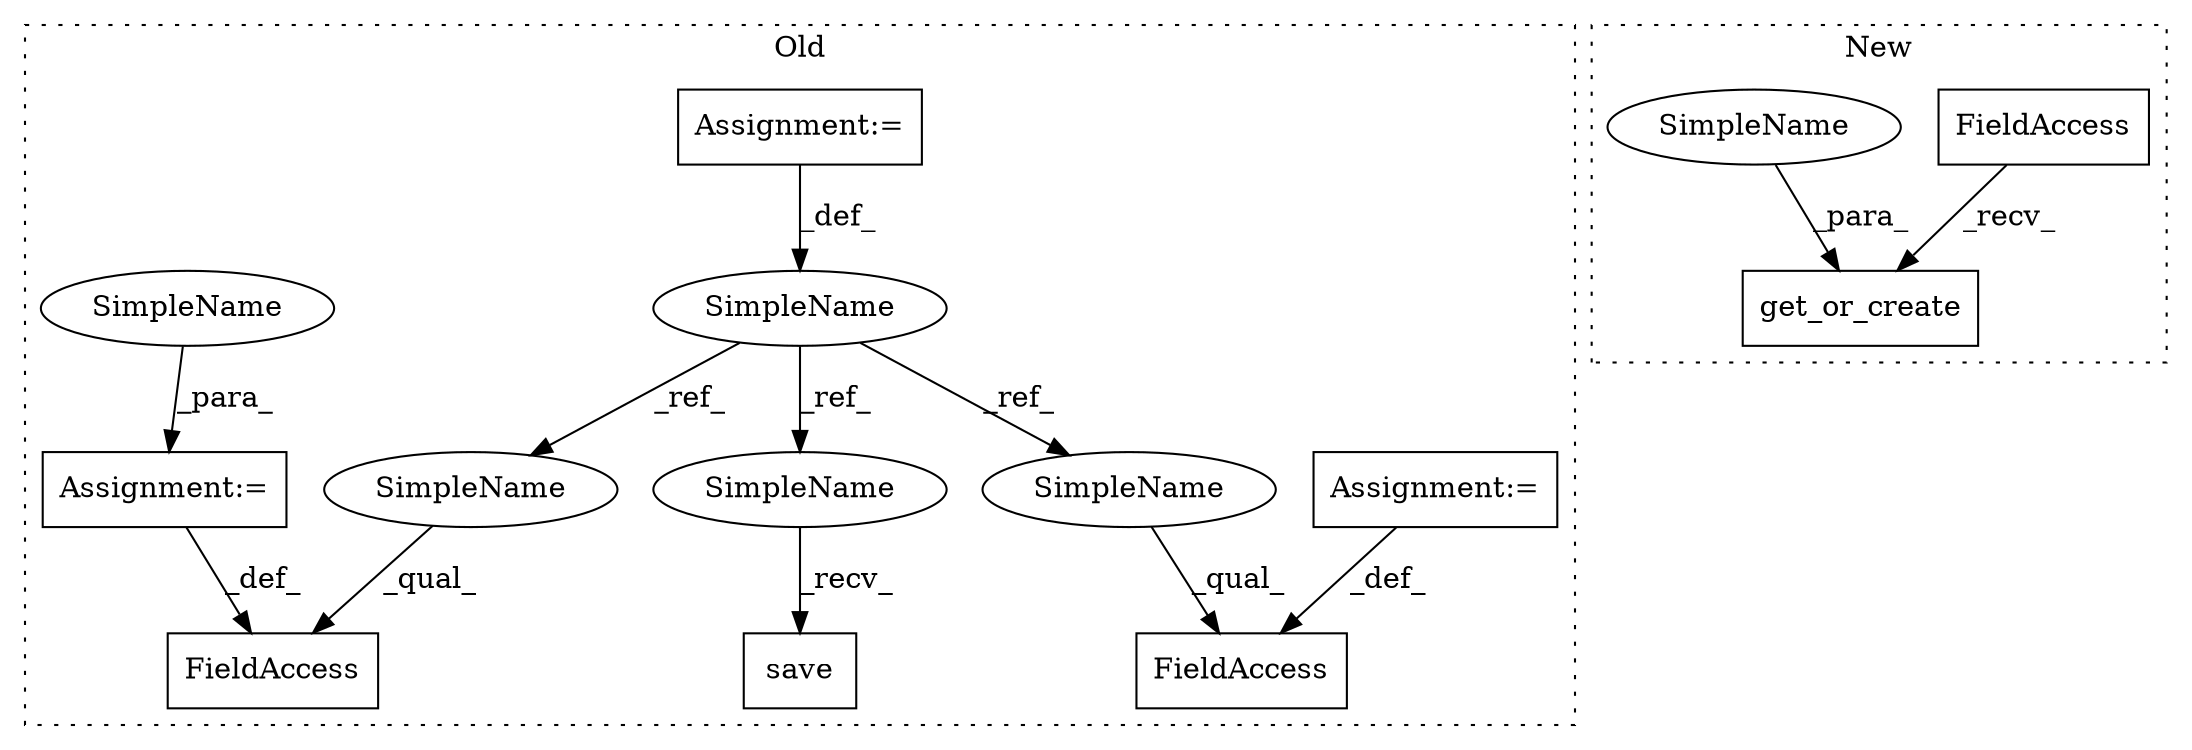digraph G {
subgraph cluster0 {
1 [label="save" a="32" s="3397" l="6" shape="box"];
4 [label="SimpleName" a="42" s="3247" l="4" shape="ellipse"];
5 [label="FieldAccess" a="22" s="3348" l="18" shape="box"];
6 [label="FieldAccess" a="22" s="3302" l="19" shape="box"];
7 [label="Assignment:=" a="7" s="3251" l="1" shape="box"];
8 [label="Assignment:=" a="7" s="3366" l="1" shape="box"];
9 [label="Assignment:=" a="7" s="3321" l="1" shape="box"];
10 [label="SimpleName" a="42" s="3367" l="13" shape="ellipse"];
12 [label="SimpleName" a="42" s="3302" l="4" shape="ellipse"];
13 [label="SimpleName" a="42" s="3392" l="4" shape="ellipse"];
14 [label="SimpleName" a="42" s="3348" l="4" shape="ellipse"];
label = "Old";
style="dotted";
}
subgraph cluster1 {
2 [label="get_or_create" a="32" s="3251,3293" l="14,1" shape="box"];
3 [label="FieldAccess" a="22" s="3206" l="44" shape="box"];
11 [label="SimpleName" a="42" s="3280" l="13" shape="ellipse"];
label = "New";
style="dotted";
}
3 -> 2 [label="_recv_"];
4 -> 12 [label="_ref_"];
4 -> 14 [label="_ref_"];
4 -> 13 [label="_ref_"];
7 -> 4 [label="_def_"];
8 -> 5 [label="_def_"];
9 -> 6 [label="_def_"];
10 -> 8 [label="_para_"];
11 -> 2 [label="_para_"];
12 -> 6 [label="_qual_"];
13 -> 1 [label="_recv_"];
14 -> 5 [label="_qual_"];
}